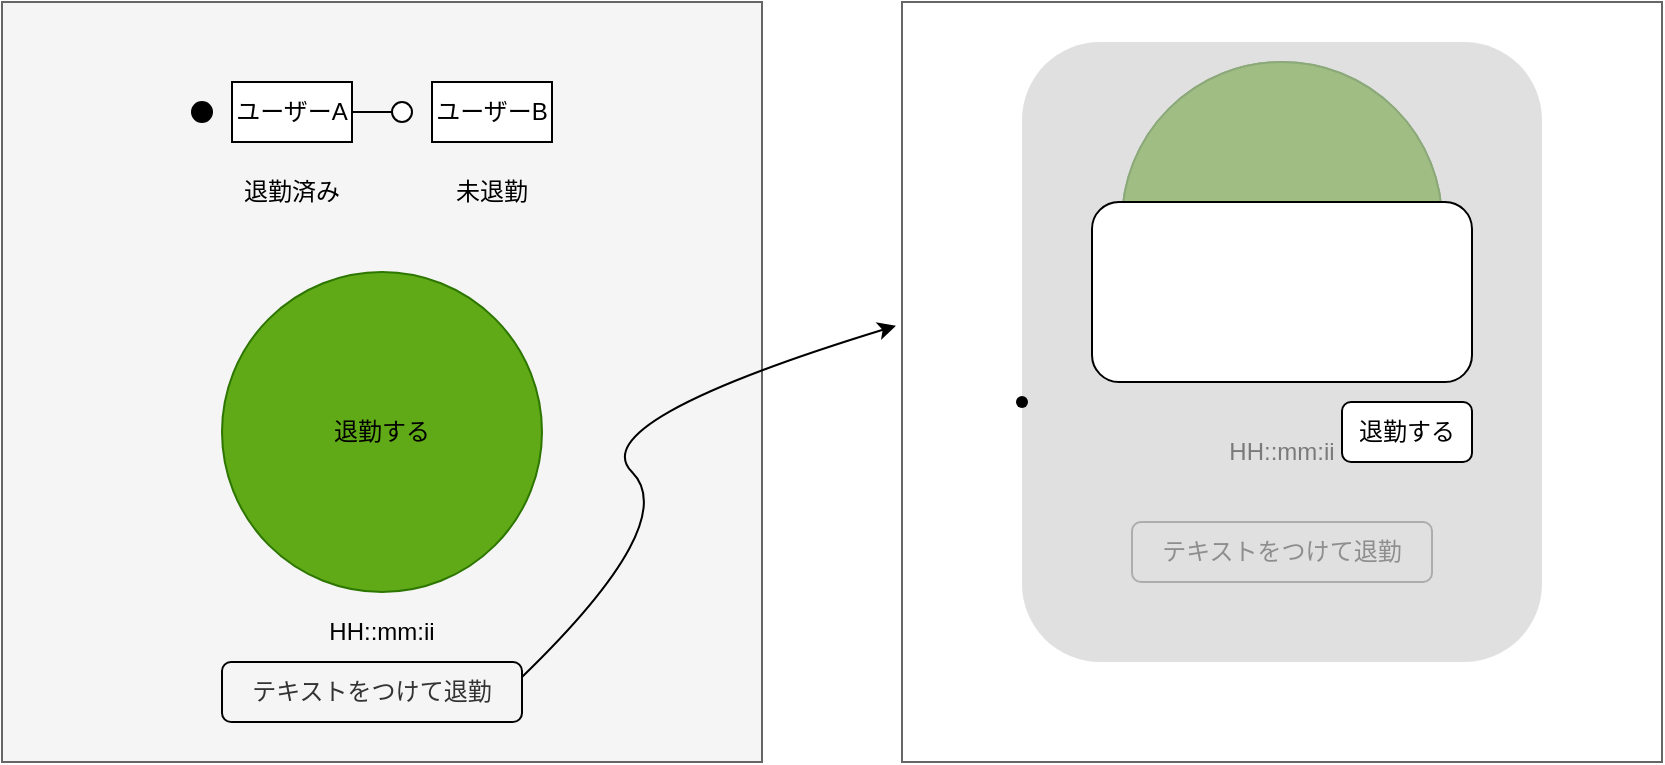 <mxfile>
    <diagram id="F1qB0Wxc1mkUyWASG9Kg" name="Page-1">
        <mxGraphModel dx="957" dy="376" grid="1" gridSize="10" guides="1" tooltips="1" connect="1" arrows="1" fold="1" page="1" pageScale="1" pageWidth="850" pageHeight="1100" background="#ffffff" math="0" shadow="0">
            <root>
                <mxCell id="0"/>
                <mxCell id="1" parent="0"/>
                <mxCell id="3" value="" style="whiteSpace=wrap;html=1;aspect=fixed;fillColor=#f5f5f5;strokeColor=#666666;fontColor=#333333;" parent="1" vertex="1">
                    <mxGeometry x="70" y="30" width="380" height="380" as="geometry"/>
                </mxCell>
                <mxCell id="4" value="&lt;font color=&quot;#000000&quot;&gt;退勤する&lt;/font&gt;" style="ellipse;whiteSpace=wrap;html=1;aspect=fixed;fillColor=#60a917;fontColor=#ffffff;strokeColor=#2D7600;" parent="1" vertex="1">
                    <mxGeometry x="180" y="165" width="160" height="160" as="geometry"/>
                </mxCell>
                <mxCell id="5" value="HH::mm:ii" style="text;html=1;strokeColor=none;fillColor=none;align=center;verticalAlign=middle;whiteSpace=wrap;rounded=0;fontColor=#000000;" parent="1" vertex="1">
                    <mxGeometry x="210" y="330" width="100" height="30" as="geometry"/>
                </mxCell>
                <mxCell id="7" value="&lt;span style=&quot;color: rgb(51, 51, 51);&quot;&gt;テキストをつけて退勤&lt;/span&gt;" style="rounded=1;whiteSpace=wrap;html=1;strokeColor=#000000;fontColor=#000000;fillColor=none;" parent="1" vertex="1">
                    <mxGeometry x="180" y="360" width="150" height="30" as="geometry"/>
                </mxCell>
                <mxCell id="8" value="" style="whiteSpace=wrap;html=1;aspect=fixed;fillColor=none;strokeColor=#666666;fontColor=#333333;" parent="1" vertex="1">
                    <mxGeometry x="520" y="30" width="380" height="380" as="geometry"/>
                </mxCell>
                <mxCell id="13" value="" style="curved=1;endArrow=classic;html=1;strokeColor=#000000;fontColor=#000000;exitX=1;exitY=0.25;exitDx=0;exitDy=0;entryX=-0.008;entryY=0.426;entryDx=0;entryDy=0;entryPerimeter=0;" parent="1" source="7" target="8" edge="1">
                    <mxGeometry width="50" height="50" relative="1" as="geometry">
                        <mxPoint x="360" y="290" as="sourcePoint"/>
                        <mxPoint x="410" y="240" as="targetPoint"/>
                        <Array as="points">
                            <mxPoint x="410" y="290"/>
                            <mxPoint x="360" y="240"/>
                        </Array>
                    </mxGeometry>
                </mxCell>
                <mxCell id="14" value="&lt;font color=&quot;#000000&quot;&gt;退勤する&lt;/font&gt;" style="ellipse;whiteSpace=wrap;html=1;aspect=fixed;fillColor=#60a917;fontColor=#ffffff;strokeColor=#2D7600;" parent="1" vertex="1">
                    <mxGeometry x="630" y="60" width="160" height="160" as="geometry"/>
                </mxCell>
                <mxCell id="15" value="HH::mm:ii" style="text;html=1;strokeColor=none;fillColor=none;align=center;verticalAlign=middle;whiteSpace=wrap;rounded=0;fontColor=#000000;opacity=50;" parent="1" vertex="1">
                    <mxGeometry x="660" y="240" width="100" height="30" as="geometry"/>
                </mxCell>
                <mxCell id="16" value="&lt;span style=&quot;color: rgb(51, 51, 51);&quot;&gt;テキストをつけて退勤&lt;/span&gt;" style="rounded=1;whiteSpace=wrap;html=1;strokeColor=#000000;fontColor=#000000;fillColor=none;opacity=50;" parent="1" vertex="1">
                    <mxGeometry x="635" y="290" width="150" height="30" as="geometry"/>
                </mxCell>
                <mxCell id="17" value="&lt;font color=&quot;#000000&quot;&gt;退勤する&lt;/font&gt;" style="ellipse;whiteSpace=wrap;html=1;aspect=fixed;fillColor=#60a917;fontColor=#ffffff;strokeColor=#2D7600;" parent="1" vertex="1">
                    <mxGeometry x="630" y="60" width="160" height="160" as="geometry"/>
                </mxCell>
                <mxCell id="19" value="&lt;font color=&quot;#000000&quot;&gt;退勤する&lt;/font&gt;" style="ellipse;whiteSpace=wrap;html=1;aspect=fixed;fillColor=default;fontColor=#ffffff;strokeColor=default;opacity=0;" parent="1" vertex="1">
                    <mxGeometry x="630" y="60" width="160" height="160" as="geometry"/>
                </mxCell>
                <mxCell id="21" value="" style="rounded=1;whiteSpace=wrap;html=1;fillStyle=auto;fillColor=#CCCCCC;fontColor=#ffffff;strokeColor=none;gradientColor=none;opacity=60;" parent="1" vertex="1">
                    <mxGeometry x="580" y="50" width="260" height="310" as="geometry"/>
                </mxCell>
                <mxCell id="22" value="" style="rounded=1;whiteSpace=wrap;html=1;fillStyle=auto;strokeColor=default;fontColor=#000000;fillColor=#FFFFFF;gradientColor=none;" parent="1" vertex="1">
                    <mxGeometry x="615" y="130" width="190" height="90" as="geometry"/>
                </mxCell>
                <mxCell id="23" value="退勤する" style="rounded=1;whiteSpace=wrap;html=1;fillStyle=auto;strokeColor=default;fontColor=#000000;fillColor=#FFFFFF;gradientColor=none;" parent="1" vertex="1">
                    <mxGeometry x="740" y="230" width="65" height="30" as="geometry"/>
                </mxCell>
                <mxCell id="27" value="" style="shape=waypoint;sketch=0;fillStyle=solid;size=6;pointerEvents=1;points=[];fillColor=#000000;resizable=0;rotatable=0;perimeter=centerPerimeter;snapToPoint=1;" vertex="1" parent="1">
                    <mxGeometry x="570" y="220" width="20" height="20" as="geometry"/>
                </mxCell>
                <mxCell id="31" value="" style="ellipse;whiteSpace=wrap;html=1;fillColor=#000000;sketch=0;fillStyle=solid;" vertex="1" parent="1">
                    <mxGeometry x="165" y="80" width="10" height="10" as="geometry"/>
                </mxCell>
                <mxCell id="50" value="" style="edgeStyle=none;html=1;" edge="1" parent="1" source="32">
                    <mxGeometry relative="1" as="geometry">
                        <mxPoint x="185.0" y="85" as="targetPoint"/>
                    </mxGeometry>
                </mxCell>
                <mxCell id="32" value="" style="ellipse;whiteSpace=wrap;html=1;fillColor=#FFFFFF;sketch=0;fillStyle=solid;strokeColor=#000000;" vertex="1" parent="1">
                    <mxGeometry x="265" y="80" width="10" height="10" as="geometry"/>
                </mxCell>
                <mxCell id="39" value="&lt;span style=&quot;color: rgb(0, 0, 0);&quot;&gt;退勤済み&lt;/span&gt;" style="text;html=1;strokeColor=none;fillColor=none;align=center;verticalAlign=middle;whiteSpace=wrap;rounded=0;" vertex="1" parent="1">
                    <mxGeometry x="185" y="110" width="60" height="30" as="geometry"/>
                </mxCell>
                <mxCell id="40" value="&lt;span style=&quot;color: rgb(0, 0, 0);&quot;&gt;未退勤&lt;/span&gt;" style="text;html=1;strokeColor=none;fillColor=none;align=center;verticalAlign=middle;whiteSpace=wrap;rounded=0;" vertex="1" parent="1">
                    <mxGeometry x="285" y="110" width="60" height="30" as="geometry"/>
                </mxCell>
                <mxCell id="43" value="&lt;font color=&quot;#000000&quot;&gt;ユーザーA&lt;/font&gt;" style="text;html=1;strokeColor=#000000;fillColor=#FFFFFF;align=center;verticalAlign=middle;whiteSpace=wrap;rounded=0;" vertex="1" parent="1">
                    <mxGeometry x="185" y="70" width="60" height="30" as="geometry"/>
                </mxCell>
                <mxCell id="45" value="&lt;font color=&quot;#000000&quot;&gt;ユーザーB&lt;/font&gt;" style="text;html=1;strokeColor=#000000;fillColor=#FFFFFF;align=center;verticalAlign=middle;whiteSpace=wrap;rounded=0;" vertex="1" parent="1">
                    <mxGeometry x="285" y="70" width="60" height="30" as="geometry"/>
                </mxCell>
            </root>
        </mxGraphModel>
    </diagram>
</mxfile>